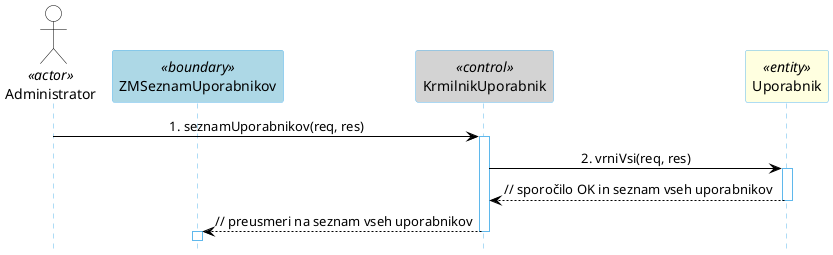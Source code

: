 @startuml
hide footbox

skinparam backgroundcolor transparent
skinparam defaultTextAlignment center
skinparam actorBorderColor black
skinparam actorBackgroundColor white
skinparam arrowColor black  
skinparam sequenceLifeLineBorderColor #5FB8EC
skinparam sequenceParticipantBorderColor #5FB8EC
skinparam sequenceParticipantBackgroundColor white


actor "Administrator" as Prijavljen <<actor>>
participant "ZMSeznamUporabnikov" as SeznamUporabnikov <<boundary>>  #lightBlue
participant "KrmilnikUporabnik" as Krmilnik <<control>> #lightGray
participant Uporabnik <<entity>>  #lightYellow

Prijavljen -> Krmilnik: 1. seznamUporabnikov(req, res)
activate Krmilnik
Krmilnik -> Uporabnik: 2. vrniVsi(req, res)
activate Uporabnik
Krmilnik <-- Uporabnik: // sporočilo OK in seznam vseh uporabnikov
deactivate Uporabnik
SeznamUporabnikov <-- Krmilnik: // preusmeri na seznam vseh uporabnikov
deactivate Krmilnik
activate SeznamUporabnikov
@enduml